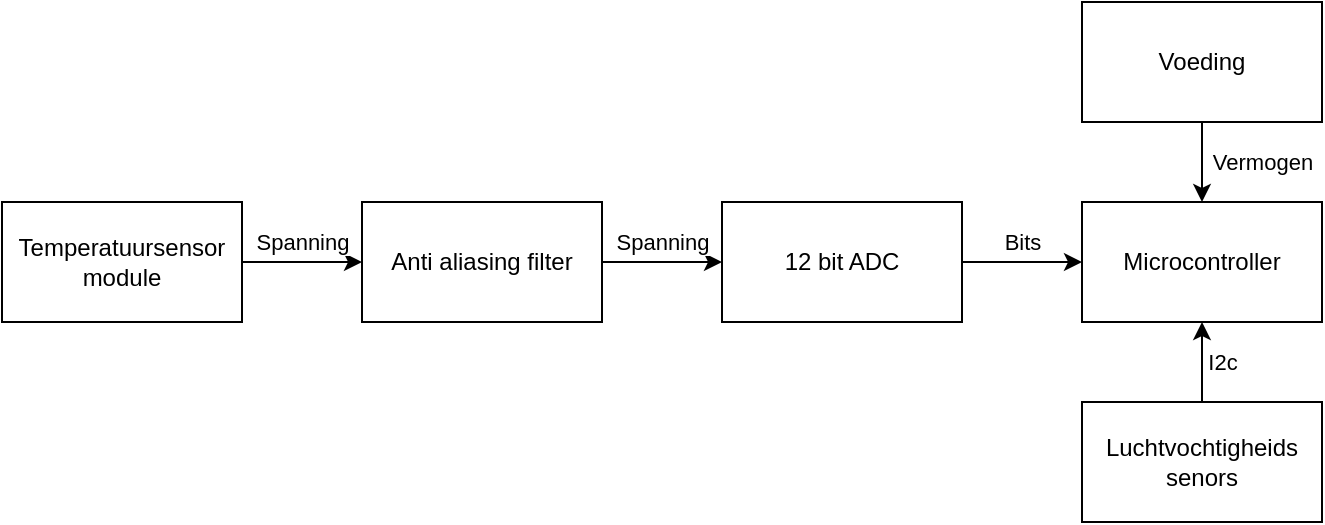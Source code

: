 <mxfile version="24.7.8">
  <diagram name="Pagina-1" id="JBiftjKTRNbKvEROsFFB">
    <mxGraphModel dx="293" dy="263" grid="1" gridSize="10" guides="1" tooltips="1" connect="1" arrows="1" fold="1" page="1" pageScale="1" pageWidth="827" pageHeight="1169" math="0" shadow="0">
      <root>
        <mxCell id="0" />
        <mxCell id="1" parent="0" />
        <mxCell id="Jg7hE-_0jGUd9htc0hmt-3" value="Spanning" style="edgeStyle=orthogonalEdgeStyle;rounded=0;orthogonalLoop=1;jettySize=auto;html=1;" edge="1" parent="1" source="Jg7hE-_0jGUd9htc0hmt-1" target="Jg7hE-_0jGUd9htc0hmt-2">
          <mxGeometry y="10" relative="1" as="geometry">
            <mxPoint as="offset" />
          </mxGeometry>
        </mxCell>
        <mxCell id="Jg7hE-_0jGUd9htc0hmt-1" value="Temperatuursensor module" style="rounded=0;whiteSpace=wrap;html=1;" vertex="1" parent="1">
          <mxGeometry x="80" y="360" width="120" height="60" as="geometry" />
        </mxCell>
        <mxCell id="Jg7hE-_0jGUd9htc0hmt-5" value="Spanning" style="edgeStyle=orthogonalEdgeStyle;rounded=0;orthogonalLoop=1;jettySize=auto;html=1;" edge="1" parent="1" source="Jg7hE-_0jGUd9htc0hmt-2" target="Jg7hE-_0jGUd9htc0hmt-4">
          <mxGeometry y="10" relative="1" as="geometry">
            <mxPoint as="offset" />
          </mxGeometry>
        </mxCell>
        <mxCell id="Jg7hE-_0jGUd9htc0hmt-2" value="Anti aliasing filter" style="whiteSpace=wrap;html=1;rounded=0;" vertex="1" parent="1">
          <mxGeometry x="260" y="360" width="120" height="60" as="geometry" />
        </mxCell>
        <mxCell id="Jg7hE-_0jGUd9htc0hmt-7" value="Bits" style="edgeStyle=orthogonalEdgeStyle;rounded=0;orthogonalLoop=1;jettySize=auto;html=1;" edge="1" parent="1" source="Jg7hE-_0jGUd9htc0hmt-4" target="Jg7hE-_0jGUd9htc0hmt-6">
          <mxGeometry y="10" relative="1" as="geometry">
            <mxPoint as="offset" />
          </mxGeometry>
        </mxCell>
        <mxCell id="Jg7hE-_0jGUd9htc0hmt-4" value="12 bit ADC" style="whiteSpace=wrap;html=1;rounded=0;" vertex="1" parent="1">
          <mxGeometry x="440" y="360" width="120" height="60" as="geometry" />
        </mxCell>
        <mxCell id="Jg7hE-_0jGUd9htc0hmt-6" value="Microcontroller" style="whiteSpace=wrap;html=1;rounded=0;" vertex="1" parent="1">
          <mxGeometry x="620" y="360" width="120" height="60" as="geometry" />
        </mxCell>
        <mxCell id="Jg7hE-_0jGUd9htc0hmt-9" value="Vermogen" style="edgeStyle=orthogonalEdgeStyle;rounded=0;orthogonalLoop=1;jettySize=auto;html=1;" edge="1" parent="1" source="Jg7hE-_0jGUd9htc0hmt-8" target="Jg7hE-_0jGUd9htc0hmt-6">
          <mxGeometry y="30" relative="1" as="geometry">
            <mxPoint as="offset" />
          </mxGeometry>
        </mxCell>
        <mxCell id="Jg7hE-_0jGUd9htc0hmt-8" value="Voeding" style="rounded=0;whiteSpace=wrap;html=1;" vertex="1" parent="1">
          <mxGeometry x="620" y="260" width="120" height="60" as="geometry" />
        </mxCell>
        <mxCell id="Jg7hE-_0jGUd9htc0hmt-11" value="I2c" style="edgeStyle=orthogonalEdgeStyle;rounded=0;orthogonalLoop=1;jettySize=auto;html=1;" edge="1" parent="1" source="Jg7hE-_0jGUd9htc0hmt-10" target="Jg7hE-_0jGUd9htc0hmt-6">
          <mxGeometry y="-10" relative="1" as="geometry">
            <Array as="points">
              <mxPoint x="680" y="440" />
              <mxPoint x="680" y="440" />
            </Array>
            <mxPoint as="offset" />
          </mxGeometry>
        </mxCell>
        <mxCell id="Jg7hE-_0jGUd9htc0hmt-10" value="Luchtvochtigheids senors" style="rounded=0;whiteSpace=wrap;html=1;" vertex="1" parent="1">
          <mxGeometry x="620" y="460" width="120" height="60" as="geometry" />
        </mxCell>
      </root>
    </mxGraphModel>
  </diagram>
</mxfile>
